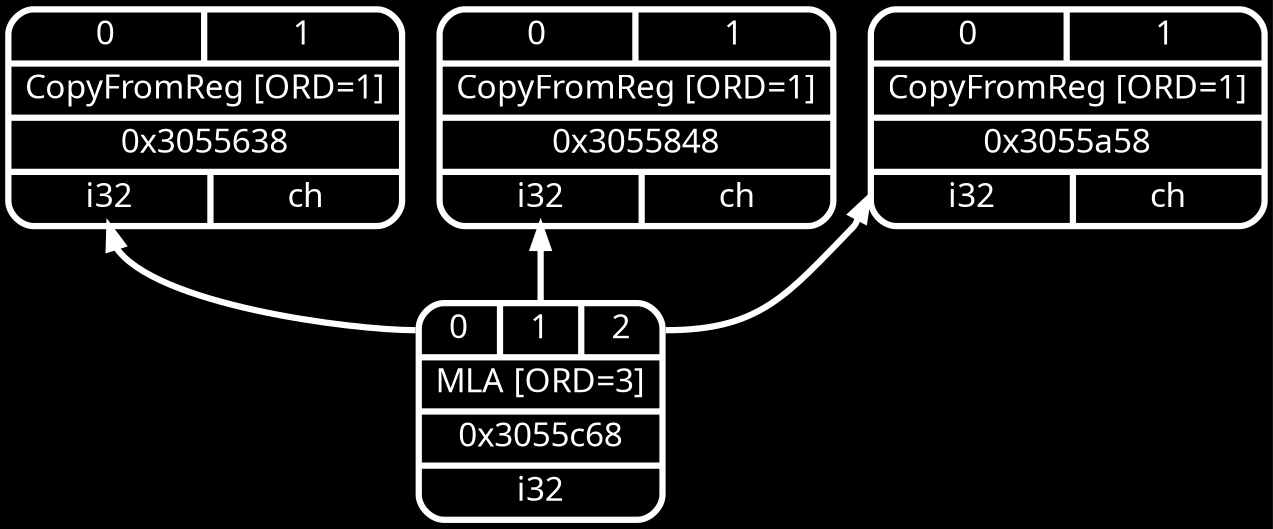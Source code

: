 digraph "scheduler input for foo:entry" {
	rankdir="BT";
	bgcolor="black";

	Node0x3055638 [shape=record,shape=Mrecord,label="{{<s0>0|<s1>1}|CopyFromReg [ORD=1]|0x3055638|{<d0>i32|<d1>ch}}", penwidth=3,color="white",fontname="Calibri",fontsize=16,fontcolor="white"];
	Node0x3055848 [shape=record,shape=Mrecord,label="{{<s0>0|<s1>1}|CopyFromReg [ORD=1]|0x3055848|{<d0>i32|<d1>ch}}", penwidth=3,color="white",fontname="Calibri",fontsize=16,fontcolor="white"];
	Node0x3055a58 [shape=record,shape=Mrecord,label="{{<s0>0|<s1>1}|CopyFromReg [ORD=1]|0x3055a58|{<d0>i32|<d1>ch}}", penwidth=3,color="white",fontname="Calibri",fontsize=16,fontcolor="white"];
	Node0x3055c68 [shape=record,shape=Mrecord,label="{{<s0>0|<s1>1|<s2>2}|MLA [ORD=3]|0x3055c68|{<d0>i32}}", penwidth=3,color="white",fontname="Calibri",fontsize=16,fontcolor="white"];
	Node0x3055c68:s0 -> Node0x3055638:d0[penwidth=3,color="white",fontname="Calibri",fontsize=16,fontcolor="white"];
	Node0x3055c68:s1 -> Node0x3055848:d0[penwidth=3,color="white",fontname="Calibri",fontsize=16,fontcolor="white"];
	Node0x3055c68:s2 -> Node0x3055a58:d0[penwidth=3,color="white",fontname="Calibri",fontsize=16,fontcolor="white"];
}
